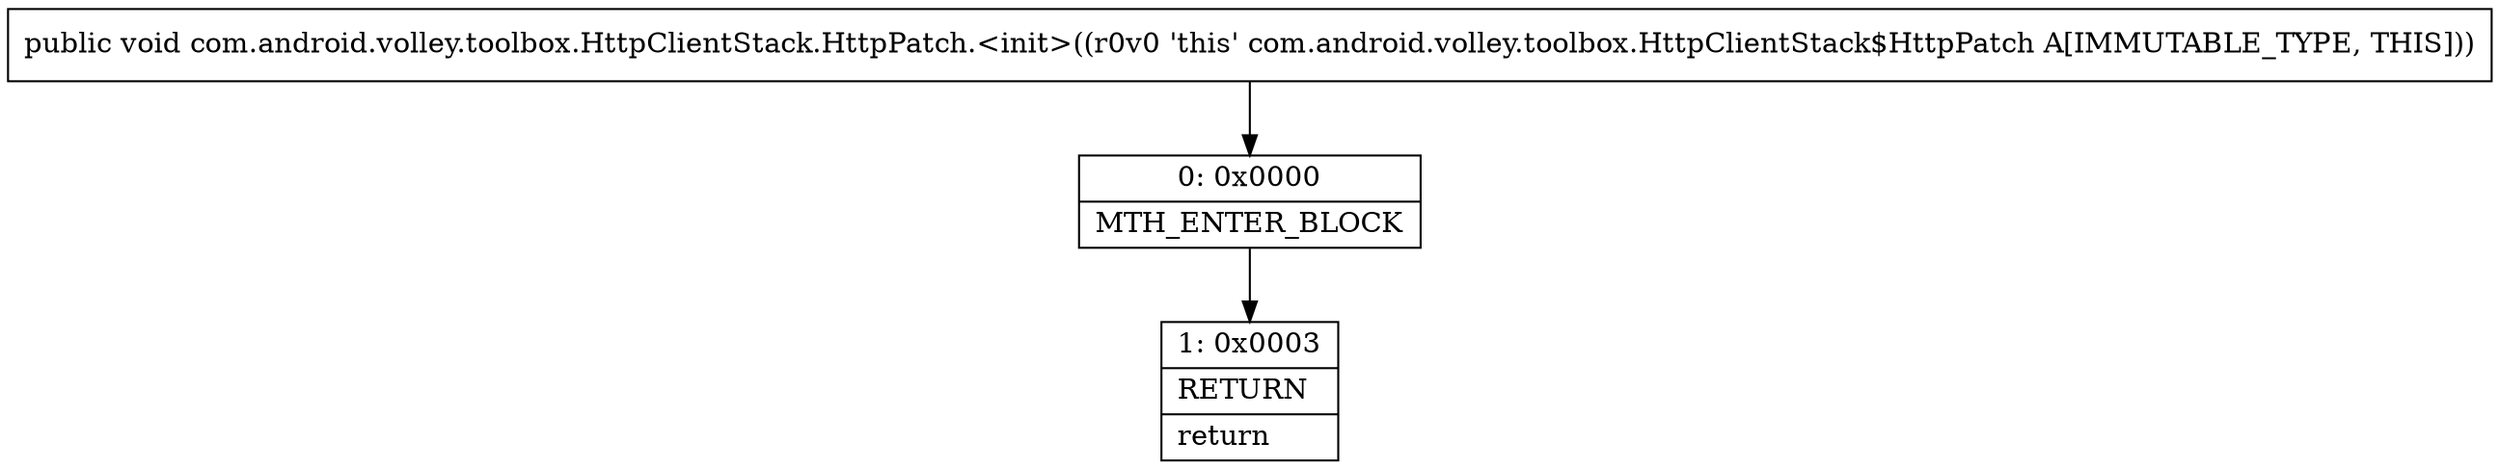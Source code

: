 digraph "CFG forcom.android.volley.toolbox.HttpClientStack.HttpPatch.\<init\>()V" {
Node_0 [shape=record,label="{0\:\ 0x0000|MTH_ENTER_BLOCK\l}"];
Node_1 [shape=record,label="{1\:\ 0x0003|RETURN\l|return\l}"];
MethodNode[shape=record,label="{public void com.android.volley.toolbox.HttpClientStack.HttpPatch.\<init\>((r0v0 'this' com.android.volley.toolbox.HttpClientStack$HttpPatch A[IMMUTABLE_TYPE, THIS])) }"];
MethodNode -> Node_0;
Node_0 -> Node_1;
}

